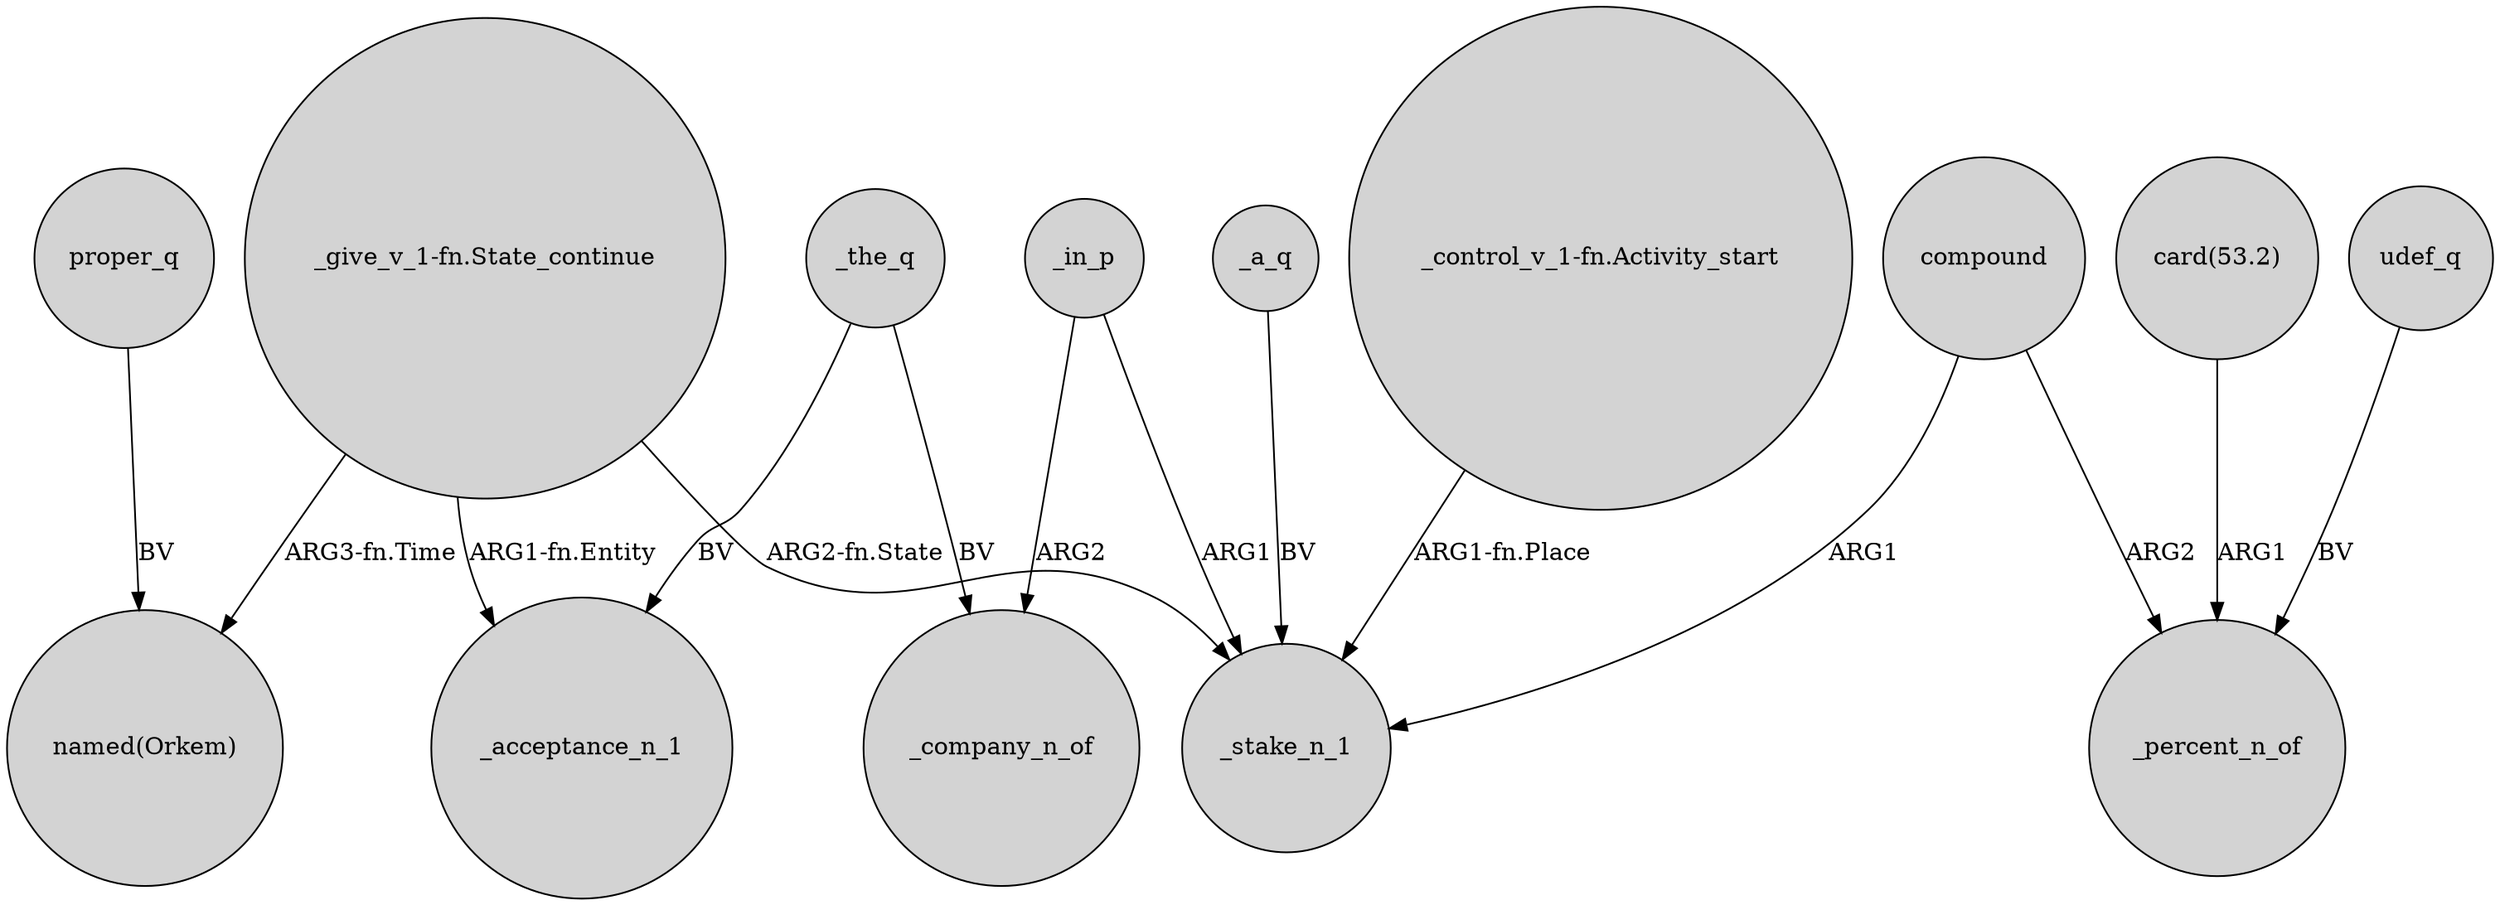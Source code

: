 digraph {
	node [shape=circle style=filled]
	proper_q -> "named(Orkem)" [label=BV]
	_in_p -> _company_n_of [label=ARG2]
	udef_q -> _percent_n_of [label=BV]
	"card(53.2)" -> _percent_n_of [label=ARG1]
	compound -> _stake_n_1 [label=ARG1]
	"_give_v_1-fn.State_continue" -> "named(Orkem)" [label="ARG3-fn.Time"]
	"_give_v_1-fn.State_continue" -> _acceptance_n_1 [label="ARG1-fn.Entity"]
	compound -> _percent_n_of [label=ARG2]
	"_give_v_1-fn.State_continue" -> _stake_n_1 [label="ARG2-fn.State"]
	_the_q -> _acceptance_n_1 [label=BV]
	_the_q -> _company_n_of [label=BV]
	_in_p -> _stake_n_1 [label=ARG1]
	_a_q -> _stake_n_1 [label=BV]
	"_control_v_1-fn.Activity_start" -> _stake_n_1 [label="ARG1-fn.Place"]
}
